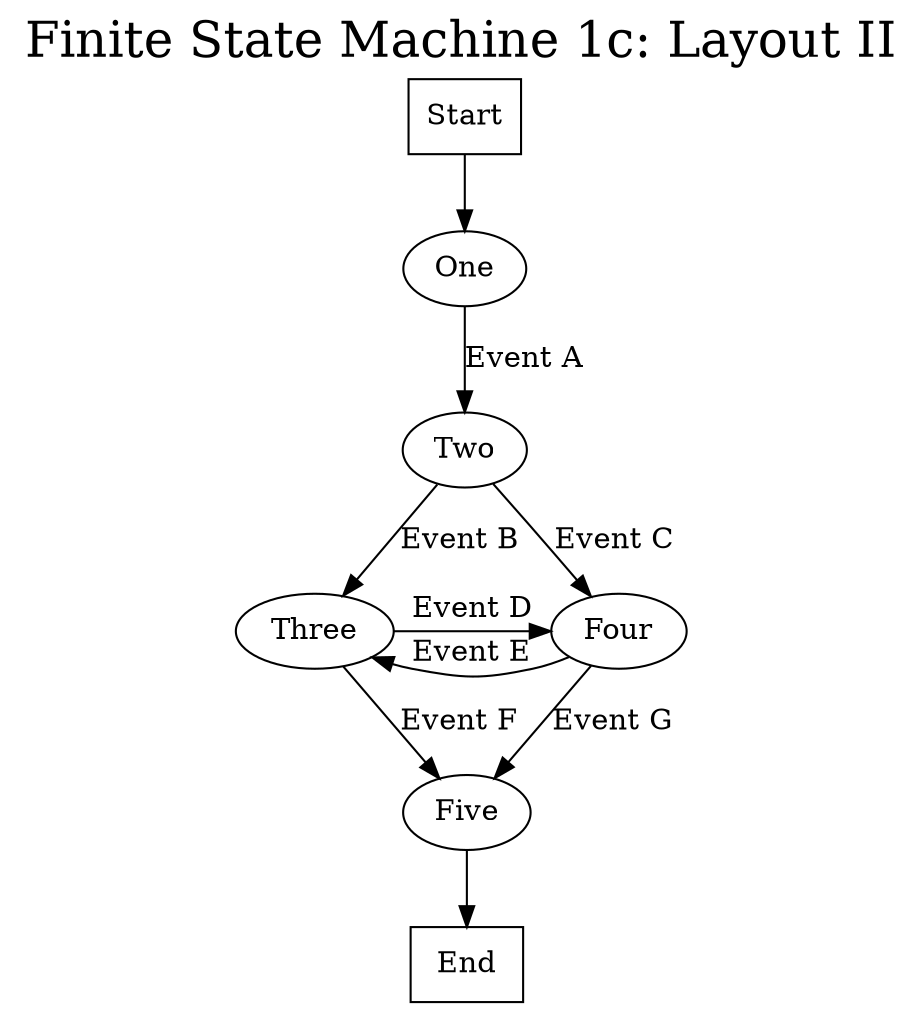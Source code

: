 digraph FSM1c {
    // Title
    label="Finite State Machine 1c: Layout II"
    labelloc=t
    fontsize=24

    // Put nodes Three & Four at the same horizontal level.
    // Same rank, i.e. same Y-value
    {rank=same; Three; Four;}

    Start -> One
    One -> Two [label="Event A"]

    Two -> Three [label="Event B"]
    Two -> Four [label="Event C"]

    // Nodes Three & Four point to each other.
    Three -> Four [label="Event D"]
    Four -> Three [label="Event E"]

    Three -> Five [label="Event F"]
    Four -> Five [label="Event G"]

    Five -> End

    Start [shape=box]
    End [shape=box]

}

